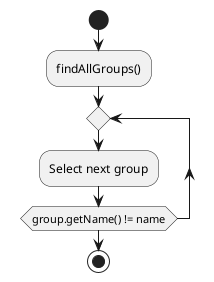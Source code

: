 @startuml
start
:findAllGroups();
repeat
:Select next group;
repeat while (group.getName() != name)
stop
@enduml